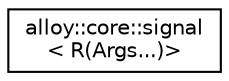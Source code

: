 digraph "Graphical Class Hierarchy"
{
  edge [fontname="Helvetica",fontsize="10",labelfontname="Helvetica",labelfontsize="10"];
  node [fontname="Helvetica",fontsize="10",shape=record];
  rankdir="LR";
  Node1 [label="alloy::core::signal\l\< R(Args...)\>",height=0.2,width=0.4,color="black", fillcolor="white", style="filled",URL="$d9/d91/classalloy_1_1core_1_1signal_3_01_r_07_args_8_8_8_08_4.html",tooltip="A class for encapsulating an event emitting system. "];
}
